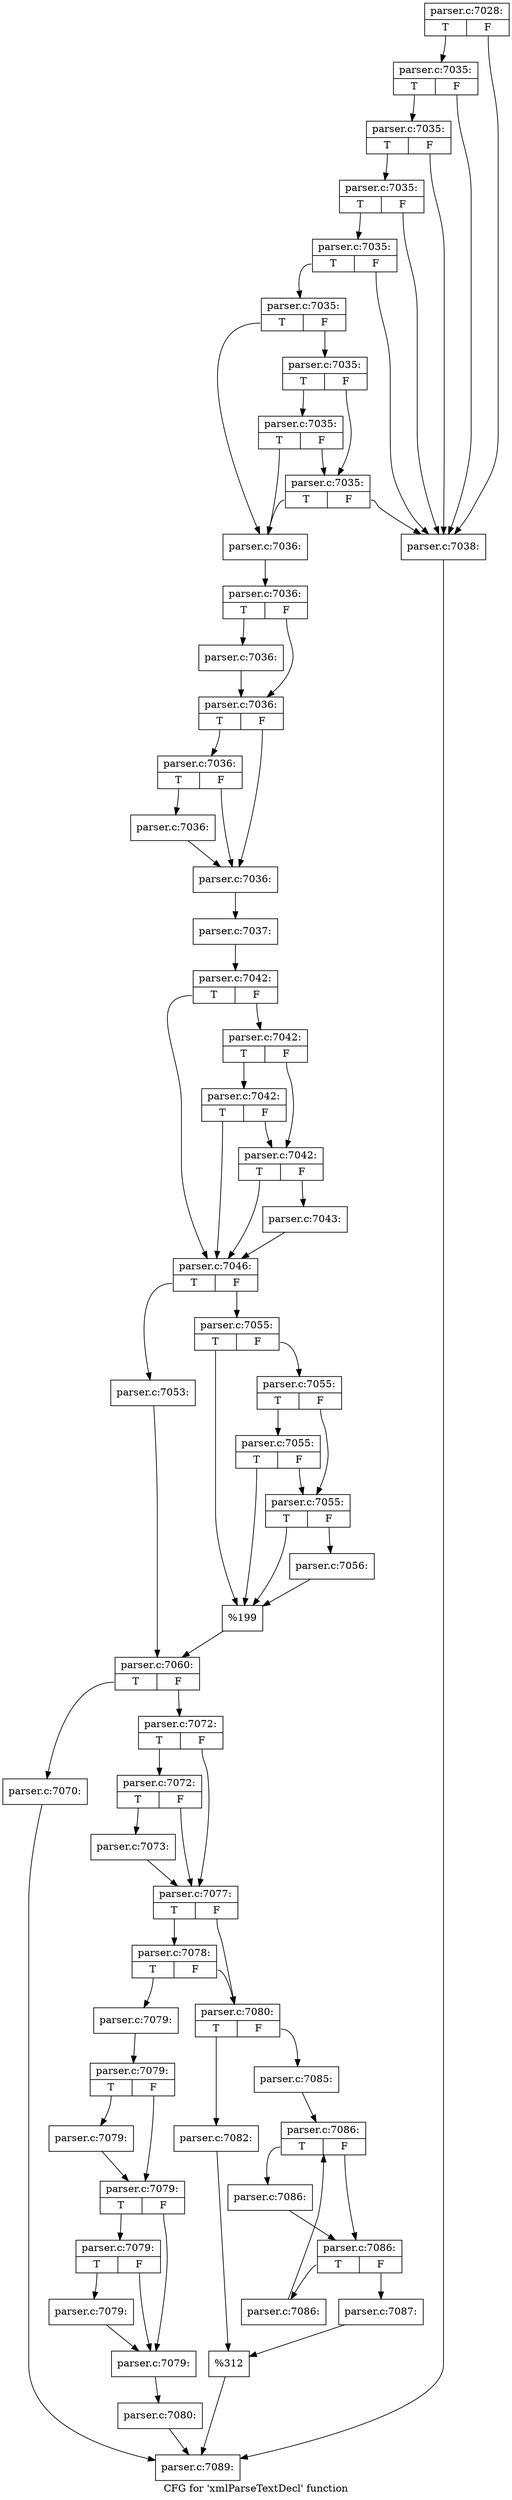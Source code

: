 digraph "CFG for 'xmlParseTextDecl' function" {
	label="CFG for 'xmlParseTextDecl' function";

	Node0x580f990 [shape=record,label="{parser.c:7028:|{<s0>T|<s1>F}}"];
	Node0x580f990:s0 -> Node0x5b84880;
	Node0x580f990:s1 -> Node0x5b846f0;
	Node0x5b84880 [shape=record,label="{parser.c:7035:|{<s0>T|<s1>F}}"];
	Node0x5b84880:s0 -> Node0x5b84830;
	Node0x5b84880:s1 -> Node0x5b846f0;
	Node0x5b84830 [shape=record,label="{parser.c:7035:|{<s0>T|<s1>F}}"];
	Node0x5b84830:s0 -> Node0x5b847e0;
	Node0x5b84830:s1 -> Node0x5b846f0;
	Node0x5b847e0 [shape=record,label="{parser.c:7035:|{<s0>T|<s1>F}}"];
	Node0x5b847e0:s0 -> Node0x5b84790;
	Node0x5b847e0:s1 -> Node0x5b846f0;
	Node0x5b84790 [shape=record,label="{parser.c:7035:|{<s0>T|<s1>F}}"];
	Node0x5b84790:s0 -> Node0x5b84740;
	Node0x5b84790:s1 -> Node0x5b846f0;
	Node0x5b84740 [shape=record,label="{parser.c:7035:|{<s0>T|<s1>F}}"];
	Node0x5b84740:s0 -> Node0x5b784b0;
	Node0x5b84740:s1 -> Node0x5b86170;
	Node0x5b86170 [shape=record,label="{parser.c:7035:|{<s0>T|<s1>F}}"];
	Node0x5b86170:s0 -> Node0x5b86680;
	Node0x5b86170:s1 -> Node0x5b86120;
	Node0x5b86680 [shape=record,label="{parser.c:7035:|{<s0>T|<s1>F}}"];
	Node0x5b86680:s0 -> Node0x5b784b0;
	Node0x5b86680:s1 -> Node0x5b86120;
	Node0x5b86120 [shape=record,label="{parser.c:7035:|{<s0>T|<s1>F}}"];
	Node0x5b86120:s0 -> Node0x5b784b0;
	Node0x5b86120:s1 -> Node0x5b846f0;
	Node0x5b784b0 [shape=record,label="{parser.c:7036:}"];
	Node0x5b784b0 -> Node0x5b87610;
	Node0x5b87610 [shape=record,label="{parser.c:7036:|{<s0>T|<s1>F}}"];
	Node0x5b87610:s0 -> Node0x5b88040;
	Node0x5b87610:s1 -> Node0x5b88090;
	Node0x5b88040 [shape=record,label="{parser.c:7036:}"];
	Node0x5b88040 -> Node0x5b88090;
	Node0x5b88090 [shape=record,label="{parser.c:7036:|{<s0>T|<s1>F}}"];
	Node0x5b88090:s0 -> Node0x5b88770;
	Node0x5b88090:s1 -> Node0x5b88720;
	Node0x5b88770 [shape=record,label="{parser.c:7036:|{<s0>T|<s1>F}}"];
	Node0x5b88770:s0 -> Node0x5b886d0;
	Node0x5b88770:s1 -> Node0x5b88720;
	Node0x5b886d0 [shape=record,label="{parser.c:7036:}"];
	Node0x5b886d0 -> Node0x5b88720;
	Node0x5b88720 [shape=record,label="{parser.c:7036:}"];
	Node0x5b88720 -> Node0x5b87570;
	Node0x5b87570 [shape=record,label="{parser.c:7037:}"];
	Node0x5b87570 -> Node0x5b7d690;
	Node0x5b846f0 [shape=record,label="{parser.c:7038:}"];
	Node0x5b846f0 -> Node0x5b91300;
	Node0x5b7d690 [shape=record,label="{parser.c:7042:|{<s0>T|<s1>F}}"];
	Node0x5b7d690:s0 -> Node0x5b895e0;
	Node0x5b7d690:s1 -> Node0x5b896b0;
	Node0x5b896b0 [shape=record,label="{parser.c:7042:|{<s0>T|<s1>F}}"];
	Node0x5b896b0:s0 -> Node0x5b89b90;
	Node0x5b896b0:s1 -> Node0x5b89630;
	Node0x5b89b90 [shape=record,label="{parser.c:7042:|{<s0>T|<s1>F}}"];
	Node0x5b89b90:s0 -> Node0x5b895e0;
	Node0x5b89b90:s1 -> Node0x5b89630;
	Node0x5b89630 [shape=record,label="{parser.c:7042:|{<s0>T|<s1>F}}"];
	Node0x5b89630:s0 -> Node0x5b895e0;
	Node0x5b89630:s1 -> Node0x5b875c0;
	Node0x5b875c0 [shape=record,label="{parser.c:7043:}"];
	Node0x5b875c0 -> Node0x5b895e0;
	Node0x5b895e0 [shape=record,label="{parser.c:7046:|{<s0>T|<s1>F}}"];
	Node0x5b895e0:s0 -> Node0x5b8bc90;
	Node0x5b895e0:s1 -> Node0x5b8c070;
	Node0x5b8bc90 [shape=record,label="{parser.c:7053:}"];
	Node0x5b8bc90 -> Node0x5b8c020;
	Node0x5b8c070 [shape=record,label="{parser.c:7055:|{<s0>T|<s1>F}}"];
	Node0x5b8c070:s0 -> Node0x5b8bd20;
	Node0x5b8c070:s1 -> Node0x5b8c390;
	Node0x5b8c390 [shape=record,label="{parser.c:7055:|{<s0>T|<s1>F}}"];
	Node0x5b8c390:s0 -> Node0x59795d0;
	Node0x5b8c390:s1 -> Node0x5b8bd70;
	Node0x59795d0 [shape=record,label="{parser.c:7055:|{<s0>T|<s1>F}}"];
	Node0x59795d0:s0 -> Node0x5b8bd20;
	Node0x59795d0:s1 -> Node0x5b8bd70;
	Node0x5b8bd70 [shape=record,label="{parser.c:7055:|{<s0>T|<s1>F}}"];
	Node0x5b8bd70:s0 -> Node0x5b8bd20;
	Node0x5b8bd70:s1 -> Node0x5b8b800;
	Node0x5b8b800 [shape=record,label="{parser.c:7056:}"];
	Node0x5b8b800 -> Node0x5b8bd20;
	Node0x5b8bd20 [shape=record,label="{%199}"];
	Node0x5b8bd20 -> Node0x5b8c020;
	Node0x5b8c020 [shape=record,label="{parser.c:7060:|{<s0>T|<s1>F}}"];
	Node0x5b8c020:s0 -> Node0x5b900f0;
	Node0x5b8c020:s1 -> Node0x597a500;
	Node0x5b900f0 [shape=record,label="{parser.c:7070:}"];
	Node0x5b900f0 -> Node0x5b91300;
	Node0x597a500 [shape=record,label="{parser.c:7072:|{<s0>T|<s1>F}}"];
	Node0x597a500:s0 -> Node0x5b90810;
	Node0x597a500:s1 -> Node0x5b907c0;
	Node0x5b90810 [shape=record,label="{parser.c:7072:|{<s0>T|<s1>F}}"];
	Node0x5b90810:s0 -> Node0x5b90420;
	Node0x5b90810:s1 -> Node0x5b907c0;
	Node0x5b90420 [shape=record,label="{parser.c:7073:}"];
	Node0x5b90420 -> Node0x5b907c0;
	Node0x5b907c0 [shape=record,label="{parser.c:7077:|{<s0>T|<s1>F}}"];
	Node0x5b907c0:s0 -> Node0x5b913a0;
	Node0x5b907c0:s1 -> Node0x5b91350;
	Node0x5b913a0 [shape=record,label="{parser.c:7078:|{<s0>T|<s1>F}}"];
	Node0x5b913a0:s0 -> Node0x5b912b0;
	Node0x5b913a0:s1 -> Node0x5b91350;
	Node0x5b912b0 [shape=record,label="{parser.c:7079:}"];
	Node0x5b912b0 -> Node0x5b91f90;
	Node0x5b91f90 [shape=record,label="{parser.c:7079:|{<s0>T|<s1>F}}"];
	Node0x5b91f90:s0 -> Node0x5b92940;
	Node0x5b91f90:s1 -> Node0x5b92990;
	Node0x5b92940 [shape=record,label="{parser.c:7079:}"];
	Node0x5b92940 -> Node0x5b92990;
	Node0x5b92990 [shape=record,label="{parser.c:7079:|{<s0>T|<s1>F}}"];
	Node0x5b92990:s0 -> Node0x5b93030;
	Node0x5b92990:s1 -> Node0x5b92fe0;
	Node0x5b93030 [shape=record,label="{parser.c:7079:|{<s0>T|<s1>F}}"];
	Node0x5b93030:s0 -> Node0x5b92f90;
	Node0x5b93030:s1 -> Node0x5b92fe0;
	Node0x5b92f90 [shape=record,label="{parser.c:7079:}"];
	Node0x5b92f90 -> Node0x5b92fe0;
	Node0x5b92fe0 [shape=record,label="{parser.c:7079:}"];
	Node0x5b92fe0 -> Node0x5b91ef0;
	Node0x5b91ef0 [shape=record,label="{parser.c:7080:}"];
	Node0x5b91ef0 -> Node0x5b91300;
	Node0x5b91350 [shape=record,label="{parser.c:7080:|{<s0>T|<s1>F}}"];
	Node0x5b91350:s0 -> Node0x5b91f40;
	Node0x5b91350:s1 -> Node0x5b93b10;
	Node0x5b91f40 [shape=record,label="{parser.c:7082:}"];
	Node0x5b91f40 -> Node0x5b93ac0;
	Node0x5b93b10 [shape=record,label="{parser.c:7085:}"];
	Node0x5b93b10 -> Node0x5b94650;
	Node0x5b94650 [shape=record,label="{parser.c:7086:|{<s0>T|<s1>F}}"];
	Node0x5b94650:s0 -> Node0x5b948a0;
	Node0x5b94650:s1 -> Node0x5b94850;
	Node0x5b948a0 [shape=record,label="{parser.c:7086:}"];
	Node0x5b948a0 -> Node0x5b94850;
	Node0x5b94850 [shape=record,label="{parser.c:7086:|{<s0>T|<s1>F}}"];
	Node0x5b94850:s0 -> Node0x5b95130;
	Node0x5b94850:s1 -> Node0x5b94800;
	Node0x5b95130 [shape=record,label="{parser.c:7086:}"];
	Node0x5b95130 -> Node0x5b94650;
	Node0x5b94800 [shape=record,label="{parser.c:7087:}"];
	Node0x5b94800 -> Node0x5b93ac0;
	Node0x5b93ac0 [shape=record,label="{%312}"];
	Node0x5b93ac0 -> Node0x5b91300;
	Node0x5b91300 [shape=record,label="{parser.c:7089:}"];
}
